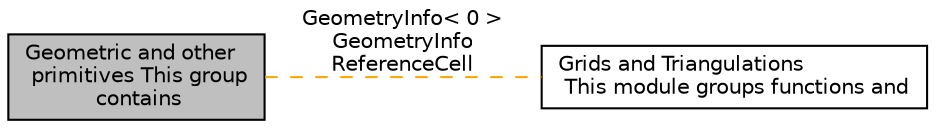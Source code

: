 digraph "Geometric and other primitives This group contains"
{
  edge [fontname="Helvetica",fontsize="10",labelfontname="Helvetica",labelfontsize="10"];
  node [fontname="Helvetica",fontsize="10",shape=box];
  rankdir=LR;
  Node1 [label="Geometric and other\l primitives This group\l contains",height=0.2,width=0.4,color="black", fillcolor="grey75", style="filled", fontcolor="black",tooltip="a number of classes that act as geometric primitives or primitives for other mathematical objects...."];
  Node2 [label="Grids and Triangulations\l This module groups functions and",height=0.2,width=0.4,color="black", fillcolor="white", style="filled",URL="$group__grid.html",tooltip="classes that have to do with the topology and geometry of meshes. A mesh can be thought of as a colle..."];
  Node1->Node2 [shape=plaintext, label="GeometryInfo\< 0 \>\nGeometryInfo\nReferenceCell", color="orange", dir="none", style="dashed"];
}
